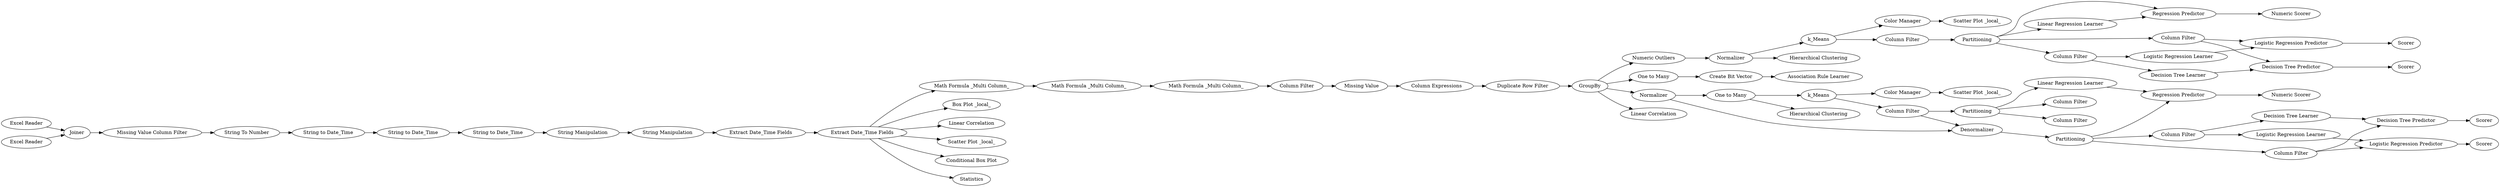 digraph {
	"3294026406067815416_56" [label="Regression Predictor"]
	"3294026406067815416_11" [label="Extract Date_Time Fields"]
	"3294026406067815416_4" [label="Excel Reader"]
	"3294026406067815416_58" [label=Partitioning]
	"3294026406067815416_82" [label="One to Many"]
	"3294026406067815416_59" [label="Linear Regression Learner"]
	"3294026406067815416_36" [label="Numeric Outliers"]
	"3294026406067815416_69" [label="Decision Tree Learner"]
	"3294026406067815416_15" [label="Hierarchical Clustering"]
	"3294026406067815416_44" [label="Scatter Plot _local_"]
	"3294026406067815416_22" [label="Box Plot _local_"]
	"3294026406067815416_55" [label="Column Filter"]
	"3294026406067815416_72" [label=Scorer]
	"3294026406067815416_79" [label="String Manipulation"]
	"3294026406067815416_2" [label="String To Number"]
	"3294026406067815416_39" [label="Scatter Plot _local_"]
	"3294026406067815416_26" [label="Linear Correlation"]
	"3294026406067815416_24" [label="Scatter Plot _local_"]
	"3294026406067815416_42" [label="Color Manager"]
	"3294026406067815416_52" [label="Numeric Scorer"]
	"3294026406067815416_34" [label="Column Expressions"]
	"3294026406067815416_12" [label="Extract Date_Time Fields"]
	"3294026406067815416_43" [label=k_Means]
	"3294026406067815416_62" [label="Column Filter"]
	"3294026406067815416_68" [label=Scorer]
	"3294026406067815416_74" [label=Scorer]
	"3294026406067815416_49" [label=Partitioning]
	"3294026406067815416_45" [label="Hierarchical Clustering"]
	"3294026406067815416_73" [label="Logistic Regression Learner"]
	"3294026406067815416_9" [label="String to Date_Time"]
	"3294026406067815416_1" [label="Excel Reader"]
	"3294026406067815416_50" [label="Linear Regression Learner"]
	"3294026406067815416_75" [label="Logistic Regression Predictor"]
	"3294026406067815416_64" [label=Scorer]
	"3294026406067815416_65" [label="Column Filter"]
	"3294026406067815416_3" [label="String to Date_Time"]
	"3294026406067815416_84" [label=Partitioning]
	"3294026406067815416_25" [label="Conditional Box Plot"]
	"3294026406067815416_5" [label=Joiner]
	"3294026406067815416_32" [label="Missing Value"]
	"3294026406067815416_38" [label=Normalizer]
	"3294026406067815416_60" [label="Decision Tree Learner"]
	"3294026406067815416_57" [label="Numeric Scorer"]
	"3294026406067815416_63" [label="Decision Tree Predictor"]
	"3294026406067815416_85" [label="Column Filter"]
	"3294026406067815416_40" [label="Color Manager"]
	"3294026406067815416_54" [label="Column Filter"]
	"3294026406067815416_70" [label="Logistic Regression Learner"]
	"3294026406067815416_7" [label="Missing Value Column Filter"]
	"3294026406067815416_29" [label=GroupBy]
	"3294026406067815416_86" [label="Column Filter"]
	"3294026406067815416_8" [label="String to Date_Time"]
	"3294026406067815416_27" [label="Column Filter"]
	"3294026406067815416_77" [label="Math Formula _Multi Column_"]
	"3294026406067815416_76" [label="One to Many"]
	"3294026406067815416_41" [label=Normalizer]
	"3294026406067815416_53" [label="Linear Correlation"]
	"3294026406067815416_48" [label="Create Bit Vector"]
	"3294026406067815416_28" [label="Math Formula _Multi Column_"]
	"3294026406067815416_16" [label=k_Means]
	"3294026406067815416_46" [label="Association Rule Learner"]
	"3294026406067815416_61" [label="Column Filter"]
	"3294026406067815416_78" [label="Math Formula _Multi Column_"]
	"3294026406067815416_67" [label="Column Filter"]
	"3294026406067815416_14" [label="String Manipulation"]
	"3294026406067815416_80" [label="Duplicate Row Filter"]
	"3294026406067815416_66" [label="Decision Tree Predictor"]
	"3294026406067815416_51" [label="Regression Predictor"]
	"3294026406067815416_10" [label=Statistics]
	"3294026406067815416_71" [label="Logistic Regression Predictor"]
	"3294026406067815416_83" [label=Denormalizer]
	"3294026406067815416_12" -> "3294026406067815416_28"
	"3294026406067815416_84" -> "3294026406067815416_50"
	"3294026406067815416_40" -> "3294026406067815416_39"
	"3294026406067815416_70" -> "3294026406067815416_71"
	"3294026406067815416_42" -> "3294026406067815416_44"
	"3294026406067815416_8" -> "3294026406067815416_9"
	"3294026406067815416_82" -> "3294026406067815416_45"
	"3294026406067815416_29" -> "3294026406067815416_53"
	"3294026406067815416_48" -> "3294026406067815416_46"
	"3294026406067815416_59" -> "3294026406067815416_56"
	"3294026406067815416_38" -> "3294026406067815416_16"
	"3294026406067815416_77" -> "3294026406067815416_78"
	"3294026406067815416_58" -> "3294026406067815416_59"
	"3294026406067815416_58" -> "3294026406067815416_65"
	"3294026406067815416_65" -> "3294026406067815416_69"
	"3294026406067815416_12" -> "3294026406067815416_22"
	"3294026406067815416_80" -> "3294026406067815416_29"
	"3294026406067815416_58" -> "3294026406067815416_56"
	"3294026406067815416_56" -> "3294026406067815416_57"
	"3294026406067815416_66" -> "3294026406067815416_68"
	"3294026406067815416_29" -> "3294026406067815416_76"
	"3294026406067815416_60" -> "3294026406067815416_63"
	"3294026406067815416_5" -> "3294026406067815416_7"
	"3294026406067815416_43" -> "3294026406067815416_42"
	"3294026406067815416_49" -> "3294026406067815416_51"
	"3294026406067815416_12" -> "3294026406067815416_26"
	"3294026406067815416_54" -> "3294026406067815416_84"
	"3294026406067815416_75" -> "3294026406067815416_74"
	"3294026406067815416_16" -> "3294026406067815416_40"
	"3294026406067815416_71" -> "3294026406067815416_72"
	"3294026406067815416_73" -> "3294026406067815416_75"
	"3294026406067815416_83" -> "3294026406067815416_49"
	"3294026406067815416_84" -> "3294026406067815416_86"
	"3294026406067815416_78" -> "3294026406067815416_27"
	"3294026406067815416_11" -> "3294026406067815416_12"
	"3294026406067815416_55" -> "3294026406067815416_58"
	"3294026406067815416_69" -> "3294026406067815416_66"
	"3294026406067815416_49" -> "3294026406067815416_61"
	"3294026406067815416_84" -> "3294026406067815416_85"
	"3294026406067815416_2" -> "3294026406067815416_3"
	"3294026406067815416_61" -> "3294026406067815416_70"
	"3294026406067815416_38" -> "3294026406067815416_15"
	"3294026406067815416_63" -> "3294026406067815416_64"
	"3294026406067815416_12" -> "3294026406067815416_25"
	"3294026406067815416_29" -> "3294026406067815416_41"
	"3294026406067815416_14" -> "3294026406067815416_79"
	"3294026406067815416_58" -> "3294026406067815416_67"
	"3294026406067815416_76" -> "3294026406067815416_48"
	"3294026406067815416_12" -> "3294026406067815416_24"
	"3294026406067815416_28" -> "3294026406067815416_77"
	"3294026406067815416_50" -> "3294026406067815416_51"
	"3294026406067815416_67" -> "3294026406067815416_75"
	"3294026406067815416_4" -> "3294026406067815416_5"
	"3294026406067815416_65" -> "3294026406067815416_73"
	"3294026406067815416_62" -> "3294026406067815416_63"
	"3294026406067815416_51" -> "3294026406067815416_52"
	"3294026406067815416_9" -> "3294026406067815416_14"
	"3294026406067815416_54" -> "3294026406067815416_83"
	"3294026406067815416_49" -> "3294026406067815416_62"
	"3294026406067815416_34" -> "3294026406067815416_80"
	"3294026406067815416_36" -> "3294026406067815416_38"
	"3294026406067815416_1" -> "3294026406067815416_5"
	"3294026406067815416_61" -> "3294026406067815416_60"
	"3294026406067815416_32" -> "3294026406067815416_34"
	"3294026406067815416_27" -> "3294026406067815416_32"
	"3294026406067815416_16" -> "3294026406067815416_55"
	"3294026406067815416_79" -> "3294026406067815416_11"
	"3294026406067815416_29" -> "3294026406067815416_36"
	"3294026406067815416_67" -> "3294026406067815416_66"
	"3294026406067815416_62" -> "3294026406067815416_71"
	"3294026406067815416_41" -> "3294026406067815416_82"
	"3294026406067815416_7" -> "3294026406067815416_2"
	"3294026406067815416_43" -> "3294026406067815416_54"
	"3294026406067815416_3" -> "3294026406067815416_8"
	"3294026406067815416_41" -> "3294026406067815416_83"
	"3294026406067815416_12" -> "3294026406067815416_10"
	"3294026406067815416_82" -> "3294026406067815416_43"
	rankdir=LR
}
